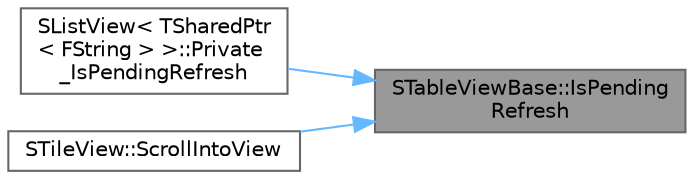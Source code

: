 digraph "STableViewBase::IsPendingRefresh"
{
 // INTERACTIVE_SVG=YES
 // LATEX_PDF_SIZE
  bgcolor="transparent";
  edge [fontname=Helvetica,fontsize=10,labelfontname=Helvetica,labelfontsize=10];
  node [fontname=Helvetica,fontsize=10,shape=box,height=0.2,width=0.4];
  rankdir="RL";
  Node1 [id="Node000001",label="STableViewBase::IsPending\lRefresh",height=0.2,width=0.4,color="gray40", fillcolor="grey60", style="filled", fontcolor="black",tooltip="Return true if there is currently a refresh pending, false otherwise."];
  Node1 -> Node2 [id="edge1_Node000001_Node000002",dir="back",color="steelblue1",style="solid",tooltip=" "];
  Node2 [id="Node000002",label="SListView\< TSharedPtr\l\< FString \> \>::Private\l_IsPendingRefresh",height=0.2,width=0.4,color="grey40", fillcolor="white", style="filled",URL="$d1/dc1/classSListView.html#a6748d63e7e5324e70a3992d3cc37b769",tooltip=" "];
  Node1 -> Node3 [id="edge2_Node000001_Node000003",dir="back",color="steelblue1",style="solid",tooltip=" "];
  Node3 [id="Node000003",label="STileView::ScrollIntoView",height=0.2,width=0.4,color="grey40", fillcolor="white", style="filled",URL="$d0/d1a/classSTileView.html#a492ba1fc6cf684b344e0dcd5ac4e82f4",tooltip="If there is a pending request to scroll an item into view, do so."];
}
